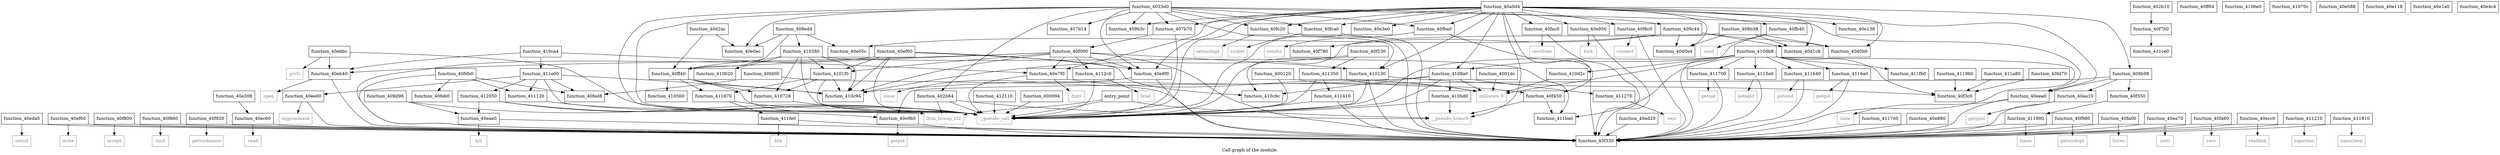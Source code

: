 digraph "Call graph of the module." {
  label="Call graph of the module.";
  node [shape=record];

  Node_function_40e8f0 [label="{function_40e8f0}"];
  Node_function_40ea10 [label="{function_40ea10}"];
  Node_function_40e9b0 [label="{function_40e9b0}"];
  Node_function_410bd0 [label="{function_410bd0}"];
  Node_function_40fac0 [label="{function_40fac0}"];
  Node_function_40eda0 [label="{function_40eda0}"];
  Node_function_40ee00 [label="{function_40ee00}"];
  Node_function_40eea0 [label="{function_40eea0}"];
  Node_function_40ef00 [label="{function_40ef00}"];
  Node_function_40fb40 [label="{function_40fb40}"];
  Node_function_40ef60 [label="{function_40ef60}"];
  Node_function_40f3c0 [label="{function_40f3c0}"];
  Node_function_40fc20 [label="{function_40fc20}"];
  Node_function_40f450 [label="{function_40f450}"];
  Node_function_40e950 [label="{function_40e950}"];
  Node_function_40f090 [label="{function_40f090}"];
  Node_function_40fca0 [label="{function_40fca0}"];
  Node_function_40f780 [label="{function_40f780}"];
  Node_function_40fd00 [label="{function_40fd00}"];
  Node_function_40fd70 [label="{function_40fd70}"];
  Node_function_40f7b0 [label="{function_40f7b0}"];
  Node_function_40fdb0 [label="{function_40fdb0}"];
  Node_function_40feb0 [label="{function_40feb0}"];
  Node_function_40f800 [label="{function_40f800}"];
  Node_function_40fed8 [label="{function_40fed8}"];
  Node_function_40f860 [label="{function_40f860}"];
  Node_function_40ff04 [label="{function_40ff04}"];
  Node_function_40ff40 [label="{function_40ff40}"];
  Node_function_40f8c0 [label="{function_40f8c0}"];
  Node_function_410130 [label="{function_410130}"];
  Node_function_4101f0 [label="{function_4101f0}"];
  Node_function_40f920 [label="{function_40f920}"];
  Node_function_410380 [label="{function_410380}"];
  Node_function_410c94 [label="{function_410c94}"];
  Node_function_40f980 [label="{function_40f980}"];
  Node_function_410560 [label="{function_410560}"];
  Node_function_40fa00 [label="{function_40fa00}"];
  Node_function_410620 [label="{function_410620}"];
  Node_function_410c9c [label="{function_410c9c}"];
  Node_function_40f230 [label="{function_40f230}"];
  Node_function_40f330 [label="{function_40f330}"];
  Node_function_40ea70 [label="{function_40ea70}"];
  Node_function_40eae0 [label="{function_40eae0}"];
  Node_function_40fa60 [label="{function_40fa60}"];
  Node_function_40eb40 [label="{function_40eb40}"];
  Node_function_4108a0 [label="{function_4108a0}"];
  Node_function_40ebbc [label="{function_40ebbc}"];
  Node_function_410ca4 [label="{function_410ca4}"];
  Node_function_40ec60 [label="{function_40ec60}"];
  Node_function_40ecc0 [label="{function_40ecc0}"];
  Node_function_40ed20 [label="{function_40ed20}"];
  Node_function_40fba0 [label="{function_40fba0}"];
  Node_function_40f350 [label="{function_40f350}"];
  Node_function_4106e0 [label="{function_4106e0}"];
  Node_function_410d2c [label="{function_410d2c}"];
  Node_function_411270 [label="{function_411270}"];
  Node_function_4112c0 [label="{function_4112c0}"];
  Node_function_411350 [label="{function_411350}"];
  Node_function_411410 [label="{function_411410}"];
  Node_function_4115e0 [label="{function_4115e0}"];
  Node_function_411640 [label="{function_411640}"];
  Node_function_4116a0 [label="{function_4116a0}"];
  Node_function_411120 [label="{function_411120}"];
  Node_function_411210 [label="{function_411210}"];
  Node_write [color="gray50", fontcolor="gray50", label="{write}"];
  Node_function_410728 [label="{function_410728}"];
  Node_function_410db8 [label="{function_410db8}"];
  Node_times [color="gray50", fontcolor="gray50", label="{times}"];
  Node_brk [color="gray50", fontcolor="gray50", label="{brk}"];
  Node_llvm_bswap_i32 [color="gray50", fontcolor="gray50", label="{llvm_bswap_i32}"];
  Node_function_411700 [label="{function_411700}"];
  Node_function_411760 [label="{function_411760}"];
  Node_function_411810 [label="{function_411810}"];
  Node_function_411870 [label="{function_411870}"];
  Node_function_411900 [label="{function_411900}"];
  Node_function_411960 [label="{function_411960}"];
  Node_function_411a80 [label="{function_411a80}"];
  Node_function_411ba0 [label="{function_411ba0}"];
  Node_function_411ce0 [label="{function_411ce0}"];
  Node_function_411e00 [label="{function_411e00}"];
  Node_function_411fb0 [label="{function_411fb0}"];
  Node_function_411fe0 [label="{function_411fe0}"];
  Node_function_412050 [label="{function_412050}"];
  Node_function_412110 [label="{function_412110}"];
  Node_unknown_0 [color="gray50", fontcolor="gray50", label="{unknown_0}"];
  Node_fcntl [color="gray50", fontcolor="gray50", label="{fcntl}"];
  Node_close [color="gray50", fontcolor="gray50", label="{close}"];
  Node_fork [color="gray50", fontcolor="gray50", label="{fork}"];
  Node_getpid [color="gray50", fontcolor="gray50", label="{getpid}"];
  Node_getppid [color="gray50", fontcolor="gray50", label="{getppid}"];
  Node_ioctl [color="gray50", fontcolor="gray50", label="{ioctl}"];
  Node_kill [color="gray50", fontcolor="gray50", label="{kill}"];
  Node_open [color="gray50", fontcolor="gray50", label="{open}"];
  Node_prctl [color="gray50", fontcolor="gray50", label="{prctl}"];
  Node_read [color="gray50", fontcolor="gray50", label="{read}"];
  Node_readlink [color="gray50", fontcolor="gray50", label="{readlink}"];
  Node_setsid [color="gray50", fontcolor="gray50", label="{setsid}"];
  Node_sigprocmask [color="gray50", fontcolor="gray50", label="{sigprocmask}"];
  Node_time [color="gray50", fontcolor="gray50", label="{time}"];
  Node_accept [color="gray50", fontcolor="gray50", label="{accept}"];
  Node_bind [color="gray50", fontcolor="gray50", label="{bind}"];
  Node_connect [color="gray50", fontcolor="gray50", label="{connect}"];
  Node_getsockname [color="gray50", fontcolor="gray50", label="{getsockname}"];
  Node_getsockopt [color="gray50", fontcolor="gray50", label="{getsockopt}"];
  Node_listen [color="gray50", fontcolor="gray50", label="{listen}"];
  Node_recv [color="gray50", fontcolor="gray50", label="{recv}"];
  Node_recvfrom [color="gray50", fontcolor="gray50", label="{recvfrom}"];
  Node_send [color="gray50", fontcolor="gray50", label="{send}"];
  Node_sendto [color="gray50", fontcolor="gray50", label="{sendto}"];
  Node_setsockopt [color="gray50", fontcolor="gray50", label="{setsockopt}"];
  Node_socket [color="gray50", fontcolor="gray50", label="{socket}"];
  Node_sigaction [color="gray50", fontcolor="gray50", label="{sigaction}"];
  Node_exit [color="gray50", fontcolor="gray50", label="{exit}"];
  Node_fstat [color="gray50", fontcolor="gray50", label="{fstat}"];
  Node_getegid [color="gray50", fontcolor="gray50", label="{getegid}"];
  Node_geteuid [color="gray50", fontcolor="gray50", label="{geteuid}"];
  Node_getgid [color="gray50", fontcolor="gray50", label="{getgid}"];
  Node_getuid [color="gray50", fontcolor="gray50", label="{getuid}"];
  Node_nanosleep [color="gray50", fontcolor="gray50", label="{nanosleep}"];
  Node___pseudo_call [color="gray50", fontcolor="gray50", label="{__pseudo_call}"];
  Node___pseudo_branch [color="gray50", fontcolor="gray50", label="{__pseudo_branch}"];
  Node_function_400094 [label="{function_400094}"];
  Node_function_400120 [label="{function_400120}"];
  Node_function_4001dc [label="{function_4001dc}"];
  Node_entry_point [label="{entry_point}"];
  Node_function_402b10 [label="{function_402b10}"];
  Node_function_402b84 [label="{function_402b84}"];
  Node_function_4033d0 [label="{function_4033d0}"];
  Node_function_40a0d4 [label="{function_40a0d4}"];
  Node_function_407b14 [label="{function_407b14}"];
  Node_function_407b70 [label="{function_407b70}"];
  Node_function_408b38 [label="{function_408b38}"];
  Node_function_409b3c [label="{function_409b3c}"];
  Node_function_409b98 [label="{function_409b98}"];
  Node_function_409c44 [label="{function_409c44}"];
  Node_function_409d98 [label="{function_409d98}"];
  Node_function_409ed4 [label="{function_409ed4}"];
  Node_function_41070c [label="{function_41070c}"];
  Node_function_40d0b0 [label="{function_40d0b0}"];
  Node_function_40d0e4 [label="{function_40d0e4}"];
  Node_function_40d1c8 [label="{function_40d1c8}"];
  Node_function_40d2ac [label="{function_40d2ac}"];
  Node_function_40e05c [label="{function_40e05c}"];
  Node_function_40e088 [label="{function_40e088}"];
  Node_function_40e0ec [label="{function_40e0ec}"];
  Node_function_40e118 [label="{function_40e118}"];
  Node_function_40e138 [label="{function_40e138}"];
  Node_function_40e1a0 [label="{function_40e1a0}"];
  Node_function_40e308 [label="{function_40e308}"];
  Node_function_40e3e0 [label="{function_40e3e0}"];
  Node_function_40e4c4 [label="{function_40e4c4}"];
  Node_function_40e7f0 [label="{function_40e7f0}"];
  Node_function_40e880 [label="{function_40e880}"];
  Node_function_40e8f0 -> Node_function_40f330;
  Node_function_40e8f0 -> Node_close;
  Node_function_40ea10 -> Node_function_40f330;
  Node_function_40ea10 -> Node_getppid;
  Node_function_40e9b0 -> Node_function_40f330;
  Node_function_40e9b0 -> Node_getpid;
  Node_function_410bd0 -> Node___pseudo_call;
  Node_function_410bd0 -> Node___pseudo_branch;
  Node_function_40fac0 -> Node_function_40f330;
  Node_function_40fac0 -> Node_recvfrom;
  Node_function_40eda0 -> Node_function_40f330;
  Node_function_40eda0 -> Node_setsid;
  Node_function_40ee00 -> Node_function_40f330;
  Node_function_40ee00 -> Node_sigprocmask;
  Node_function_40eea0 -> Node_function_40f330;
  Node_function_40eea0 -> Node_time;
  Node_function_40ef00 -> Node_function_40f330;
  Node_function_40ef00 -> Node_write;
  Node_function_40fb40 -> Node_function_40f330;
  Node_function_40fb40 -> Node_send;
  Node_function_40ef60 -> Node_function_40e8f0;
  Node_function_40ef60 -> Node_function_4101f0;
  Node_function_40ef60 -> Node_function_410c94;
  Node_function_40ef60 -> Node_function_410c9c;
  Node_function_40ef60 -> Node_function_40f330;
  Node_function_40ef60 -> Node___pseudo_call;
  Node_function_40fc20 -> Node_function_40f330;
  Node_function_40fc20 -> Node_setsockopt;
  Node_function_40f450 -> Node_function_411ba0;
  Node_function_40f450 -> Node___pseudo_branch;
  Node_function_40e950 -> Node_function_40f330;
  Node_function_40e950 -> Node_fork;
  Node_function_40f090 -> Node_function_40e8f0;
  Node_function_40f090 -> Node_function_40ff40;
  Node_function_40f090 -> Node_function_410130;
  Node_function_40f090 -> Node_function_4101f0;
  Node_function_40f090 -> Node_function_410c94;
  Node_function_40f090 -> Node_function_40f330;
  Node_function_40f090 -> Node_function_40eb40;
  Node_function_40f090 -> Node_function_4112c0;
  Node_function_40f090 -> Node_function_40e7f0;
  Node_function_40fca0 -> Node_function_40f330;
  Node_function_40fca0 -> Node_socket;
  Node_function_40fd00 -> Node_function_40fed8;
  Node_function_40fd00 -> Node_function_40f330;
  Node_function_40fd70 -> Node_function_40f3c0;
  Node_function_40f7b0 -> Node_function_411ce0;
  Node_function_40fdb0 -> Node_function_40feb0;
  Node_function_40fdb0 -> Node_function_40fed8;
  Node_function_40fdb0 -> Node_function_40f330;
  Node_function_40fdb0 -> Node_function_411120;
  Node_function_40f800 -> Node_function_40f330;
  Node_function_40f800 -> Node_accept;
  Node_function_40f860 -> Node_function_40f330;
  Node_function_40f860 -> Node_bind;
  Node_function_40ff40 -> Node_function_410c94;
  Node_function_40ff40 -> Node_function_410560;
  Node_function_40ff40 -> Node_function_410728;
  Node_function_40ff40 -> Node_function_411870;
  Node_function_40ff40 -> Node___pseudo_call;
  Node_function_40f8c0 -> Node_function_40f330;
  Node_function_40f8c0 -> Node_connect;
  Node_function_410130 -> Node_function_40f3c0;
  Node_function_410130 -> Node_function_40f330;
  Node_function_410130 -> Node___pseudo_call;
  Node_function_4101f0 -> Node_function_410c94;
  Node_function_4101f0 -> Node_function_410728;
  Node_function_4101f0 -> Node_function_411870;
  Node_function_4101f0 -> Node___pseudo_call;
  Node_function_40f920 -> Node_function_40f330;
  Node_function_40f920 -> Node_getsockname;
  Node_function_410380 -> Node_function_40ff40;
  Node_function_410380 -> Node_function_4101f0;
  Node_function_410380 -> Node_function_410c94;
  Node_function_410380 -> Node_function_410620;
  Node_function_410380 -> Node_function_410728;
  Node_function_410380 -> Node_function_411ba0;
  Node_function_410380 -> Node___pseudo_call;
  Node_function_40f980 -> Node_function_40f330;
  Node_function_40f980 -> Node_getsockopt;
  Node_function_40fa00 -> Node_function_40f330;
  Node_function_40fa00 -> Node_listen;
  Node_function_40f230 -> Node_function_410c94;
  Node_function_40f230 -> Node_function_410c9c;
  Node_function_40f230 -> Node_function_411350;
  Node_function_40ea70 -> Node_function_40f330;
  Node_function_40ea70 -> Node_ioctl;
  Node_function_40eae0 -> Node_function_40f330;
  Node_function_40eae0 -> Node_kill;
  Node_function_40fa60 -> Node_function_40f330;
  Node_function_40fa60 -> Node_recv;
  Node_function_40eb40 -> Node_function_40f330;
  Node_function_40eb40 -> Node_open;
  Node_function_4108a0 -> Node_function_410bd0;
  Node_function_4108a0 -> Node_function_410c94;
  Node_function_4108a0 -> Node_function_410c9c;
  Node_function_4108a0 -> Node_function_411270;
  Node_function_4108a0 -> Node_unknown_0;
  Node_function_4108a0 -> Node___pseudo_call;
  Node_function_40ebbc -> Node_function_40eb40;
  Node_function_40ebbc -> Node_prctl;
  Node_function_40ebbc -> Node___pseudo_call;
  Node_function_410ca4 -> Node_function_40eb40;
  Node_function_410ca4 -> Node_function_411e00;
  Node_function_410ca4 -> Node_function_40e7f0;
  Node_function_40ec60 -> Node_function_40f330;
  Node_function_40ec60 -> Node_read;
  Node_function_40ecc0 -> Node_function_40f330;
  Node_function_40ecc0 -> Node_readlink;
  Node_function_40ed20 -> Node_function_40f330;
  Node_function_40fba0 -> Node_function_40f330;
  Node_function_40fba0 -> Node_sendto;
  Node_function_40f350 -> Node_function_411900;
  Node_function_410d2c -> Node_unknown_0;
  Node_function_411270 -> Node_exit;
  Node_function_4112c0 -> Node_fstat;
  Node_function_4112c0 -> Node___pseudo_call;
  Node_function_411350 -> Node_function_40f450;
  Node_function_411350 -> Node_function_411410;
  Node_function_411350 -> Node___pseudo_call;
  Node_function_411410 -> Node_function_40f330;
  Node_function_411410 -> Node___pseudo_call;
  Node_function_4115e0 -> Node_function_40f330;
  Node_function_4115e0 -> Node_getegid;
  Node_function_411640 -> Node_function_40f330;
  Node_function_411640 -> Node_geteuid;
  Node_function_4116a0 -> Node_function_40f330;
  Node_function_4116a0 -> Node_getgid;
  Node_function_411120 -> Node___pseudo_call;
  Node_function_411210 -> Node_function_40f330;
  Node_function_411210 -> Node_sigaction;
  Node_function_410728 -> Node___pseudo_call;
  Node_function_410db8 -> Node_function_40f3c0;
  Node_function_410db8 -> Node_function_40f330;
  Node_function_410db8 -> Node_function_4108a0;
  Node_function_410db8 -> Node_function_410d2c;
  Node_function_410db8 -> Node_function_4115e0;
  Node_function_410db8 -> Node_function_411640;
  Node_function_410db8 -> Node_function_4116a0;
  Node_function_410db8 -> Node_function_411700;
  Node_function_410db8 -> Node_function_411ba0;
  Node_function_410db8 -> Node_function_411fb0;
  Node_function_410db8 -> Node_unknown_0;
  Node_function_410db8 -> Node___pseudo_call;
  Node_function_411700 -> Node_function_40f330;
  Node_function_411700 -> Node_getuid;
  Node_function_411760 -> Node_function_40f330;
  Node_function_411810 -> Node_function_40f330;
  Node_function_411810 -> Node_nanosleep;
  Node_function_411870 -> Node_function_411fe0;
  Node_function_411870 -> Node___pseudo_call;
  Node_function_411900 -> Node_function_40f330;
  Node_function_411900 -> Node_times;
  Node_function_411960 -> Node_function_40f3c0;
  Node_function_411a80 -> Node_function_40f3c0;
  Node_function_411e00 -> Node_function_40ee00;
  Node_function_411e00 -> Node_function_40fed8;
  Node_function_411e00 -> Node_function_410c94;
  Node_function_411e00 -> Node_function_411120;
  Node_function_411e00 -> Node_function_412050;
  Node_function_411e00 -> Node___pseudo_call;
  Node_function_411fe0 -> Node_function_40f330;
  Node_function_411fe0 -> Node_brk;
  Node_function_412050 -> Node_function_40e9b0;
  Node_function_412050 -> Node_function_40eae0;
  Node_function_412050 -> Node___pseudo_call;
  Node_function_412110 -> Node___pseudo_call;
  Node_function_400094 -> Node___pseudo_call;
  Node_function_400120 -> Node_unknown_0;
  Node_function_400120 -> Node___pseudo_call;
  Node_function_4001dc -> Node_unknown_0;
  Node_entry_point -> Node_llvm_bswap_i32;
  Node_entry_point -> Node___pseudo_call;
  Node_entry_point -> Node___pseudo_branch;
  Node_function_402b10 -> Node_function_40f7b0;
  Node_function_402b84 -> Node_llvm_bswap_i32;
  Node_function_402b84 -> Node___pseudo_call;
  Node_function_402b84 -> Node___pseudo_branch;
  Node_function_4033d0 -> Node_function_40e8f0;
  Node_function_4033d0 -> Node_function_40eea0;
  Node_function_4033d0 -> Node_function_40fc20;
  Node_function_4033d0 -> Node_function_40fca0;
  Node_function_4033d0 -> Node_function_410130;
  Node_function_4033d0 -> Node_function_40fba0;
  Node_function_4033d0 -> Node_llvm_bswap_i32;
  Node_function_4033d0 -> Node___pseudo_call;
  Node_function_4033d0 -> Node_function_402b84;
  Node_function_4033d0 -> Node_function_407b14;
  Node_function_4033d0 -> Node_function_407b70;
  Node_function_4033d0 -> Node_function_409b3c;
  Node_function_4033d0 -> Node_function_409c44;
  Node_function_4033d0 -> Node_function_40e0ec;
  Node_function_40a0d4 -> Node_function_40e8f0;
  Node_function_40a0d4 -> Node_function_40fac0;
  Node_function_40a0d4 -> Node_function_40eea0;
  Node_function_40a0d4 -> Node_function_40fb40;
  Node_function_40a0d4 -> Node_function_40fc20;
  Node_function_40a0d4 -> Node_function_40f450;
  Node_function_40a0d4 -> Node_function_40e950;
  Node_function_40a0d4 -> Node_function_40fca0;
  Node_function_40a0d4 -> Node_function_40f8c0;
  Node_function_40a0d4 -> Node_function_410130;
  Node_function_40a0d4 -> Node_function_4108a0;
  Node_function_40a0d4 -> Node_function_40fba0;
  Node_function_40a0d4 -> Node___pseudo_call;
  Node_function_40a0d4 -> Node___pseudo_branch;
  Node_function_40a0d4 -> Node_function_407b70;
  Node_function_40a0d4 -> Node_function_409b3c;
  Node_function_40a0d4 -> Node_function_409b98;
  Node_function_40a0d4 -> Node_function_40d0b0;
  Node_function_40a0d4 -> Node_function_40d0e4;
  Node_function_40a0d4 -> Node_function_40d1c8;
  Node_function_40a0d4 -> Node_function_40e138;
  Node_function_40a0d4 -> Node_function_40e3e0;
  Node_function_40a0d4 -> Node_function_40e7f0;
  Node_function_407b70 -> Node_function_40f090;
  Node_function_407b70 -> Node___pseudo_call;
  Node_function_408b38 -> Node___pseudo_call;
  Node_function_408b38 -> Node_function_40d0b0;
  Node_function_408b38 -> Node_function_40d0e4;
  Node_function_408b38 -> Node_function_40d1c8;
  Node_function_409b98 -> Node_function_40ea10;
  Node_function_409b98 -> Node_function_40e9b0;
  Node_function_409b98 -> Node_function_40eea0;
  Node_function_409b98 -> Node_function_40f350;
  Node_function_409c44 -> Node_function_40f780;
  Node_function_409c44 -> Node_function_40d0b0;
  Node_function_409c44 -> Node_function_40d0e4;
  Node_function_409c44 -> Node_function_40d1c8;
  Node_function_409c44 -> Node_function_40e05c;
  Node_function_409d98 -> Node_function_40eae0;
  Node_function_409d98 -> Node___pseudo_call;
  Node_function_409ed4 -> Node_function_40ff40;
  Node_function_409ed4 -> Node_function_410380;
  Node_function_409ed4 -> Node_function_40e05c;
  Node_function_409ed4 -> Node_function_40e0ec;
  Node_function_40d2ac -> Node_function_40ff40;
  Node_function_40d2ac -> Node_function_40e0ec;
  Node_function_40e308 -> Node_function_40ec60;
  Node_function_40e3e0 -> Node___pseudo_call;
  Node_function_40e7f0 -> Node_unknown_0;
  Node_function_40e7f0 -> Node_fcntl;
  Node_function_40e7f0 -> Node___pseudo_call;
  Node_function_40e880 -> Node_function_40f330;
}
